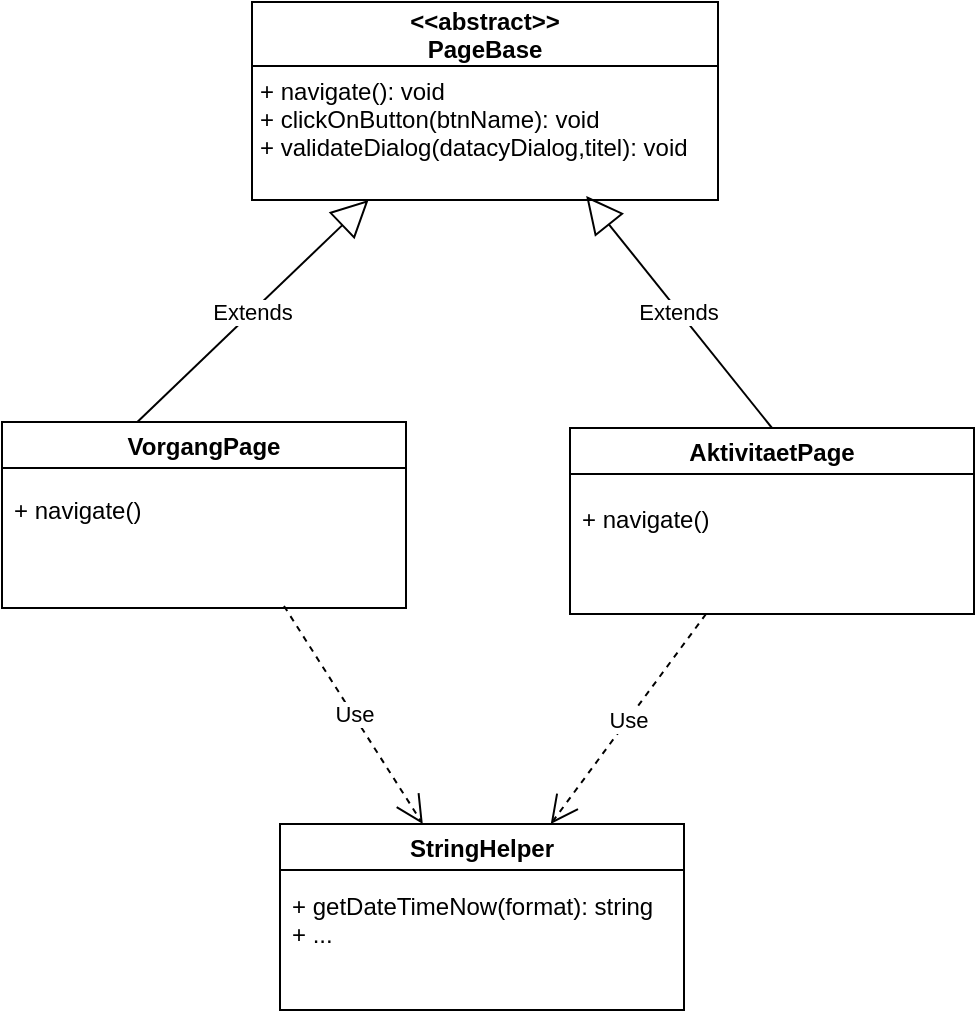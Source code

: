 <mxfile version="15.5.2" type="github">
  <diagram id="C5RBs43oDa-KdzZeNtuy" name="Page-1">
    <mxGraphModel dx="1422" dy="825" grid="0" gridSize="10" guides="1" tooltips="1" connect="1" arrows="1" fold="1" page="0" pageScale="1" pageWidth="827" pageHeight="1169" math="0" shadow="0">
      <root>
        <mxCell id="WIyWlLk6GJQsqaUBKTNV-0" />
        <mxCell id="WIyWlLk6GJQsqaUBKTNV-1" parent="WIyWlLk6GJQsqaUBKTNV-0" />
        <mxCell id="MHP6gsk1ETNUwMbNDgr5-0" value="&lt;&lt;abstract&gt;&gt;&#xa;PageBase" style="swimlane;startSize=32;fontSize=12;" vertex="1" parent="WIyWlLk6GJQsqaUBKTNV-1">
          <mxGeometry x="198" y="60" width="233" height="99" as="geometry">
            <mxRectangle x="230" y="87" width="84" height="23" as="alternateBounds" />
          </mxGeometry>
        </mxCell>
        <mxCell id="MHP6gsk1ETNUwMbNDgr5-15" value="+ navigate(): void&#xa;+ clickOnButton(btnName): void&#xa;+ validateDialog(datacyDialog,titel): void&#xa;&#xa;" style="text;strokeColor=none;fillColor=none;align=left;verticalAlign=top;spacingLeft=4;spacingRight=4;overflow=hidden;rotatable=0;points=[[0,0.5],[1,0.5]];portConstraint=eastwest;" vertex="1" parent="MHP6gsk1ETNUwMbNDgr5-0">
          <mxGeometry x="-2" y="31" width="231" height="66" as="geometry" />
        </mxCell>
        <mxCell id="MHP6gsk1ETNUwMbNDgr5-1" value="VorgangPage" style="swimlane;" vertex="1" parent="WIyWlLk6GJQsqaUBKTNV-1">
          <mxGeometry x="73" y="270" width="202" height="93" as="geometry" />
        </mxCell>
        <mxCell id="MHP6gsk1ETNUwMbNDgr5-16" value="+ navigate()" style="text;strokeColor=none;fillColor=none;align=left;verticalAlign=top;spacingLeft=4;spacingRight=4;overflow=hidden;rotatable=0;points=[[0,0.5],[1,0.5]];portConstraint=eastwest;" vertex="1" parent="MHP6gsk1ETNUwMbNDgr5-1">
          <mxGeometry y="30.5" width="202" height="38" as="geometry" />
        </mxCell>
        <mxCell id="MHP6gsk1ETNUwMbNDgr5-2" value="AktivitaetPage" style="swimlane;startSize=23;" vertex="1" parent="WIyWlLk6GJQsqaUBKTNV-1">
          <mxGeometry x="357" y="273" width="202" height="93" as="geometry" />
        </mxCell>
        <mxCell id="MHP6gsk1ETNUwMbNDgr5-17" value="+ navigate()" style="text;strokeColor=none;fillColor=none;align=left;verticalAlign=top;spacingLeft=4;spacingRight=4;overflow=hidden;rotatable=0;points=[[0,0.5],[1,0.5]];portConstraint=eastwest;" vertex="1" parent="MHP6gsk1ETNUwMbNDgr5-2">
          <mxGeometry y="32" width="202" height="38" as="geometry" />
        </mxCell>
        <mxCell id="MHP6gsk1ETNUwMbNDgr5-3" value="StringHelper" style="swimlane;" vertex="1" parent="WIyWlLk6GJQsqaUBKTNV-1">
          <mxGeometry x="212" y="471" width="202" height="93" as="geometry" />
        </mxCell>
        <mxCell id="MHP6gsk1ETNUwMbNDgr5-19" value="+ getDateTimeNow(format): string&#xa;+ ..." style="text;strokeColor=none;fillColor=none;align=left;verticalAlign=top;spacingLeft=4;spacingRight=4;overflow=hidden;rotatable=0;points=[[0,0.5],[1,0.5]];portConstraint=eastwest;" vertex="1" parent="MHP6gsk1ETNUwMbNDgr5-3">
          <mxGeometry y="27.5" width="202" height="38" as="geometry" />
        </mxCell>
        <mxCell id="MHP6gsk1ETNUwMbNDgr5-4" value="Extends" style="endArrow=block;endSize=16;endFill=0;html=1;rounded=0;entryX=0.25;entryY=1;entryDx=0;entryDy=0;exitX=0.335;exitY=0;exitDx=0;exitDy=0;exitPerimeter=0;" edge="1" parent="WIyWlLk6GJQsqaUBKTNV-1" source="MHP6gsk1ETNUwMbNDgr5-1" target="MHP6gsk1ETNUwMbNDgr5-0">
          <mxGeometry width="160" relative="1" as="geometry">
            <mxPoint x="332" y="422" as="sourcePoint" />
            <mxPoint x="492" y="422" as="targetPoint" />
          </mxGeometry>
        </mxCell>
        <mxCell id="MHP6gsk1ETNUwMbNDgr5-5" value="Extends" style="endArrow=block;endSize=16;endFill=0;html=1;rounded=0;exitX=0.5;exitY=0;exitDx=0;exitDy=0;entryX=0.732;entryY=1;entryDx=0;entryDy=0;entryPerimeter=0;" edge="1" parent="WIyWlLk6GJQsqaUBKTNV-1" source="MHP6gsk1ETNUwMbNDgr5-2" target="MHP6gsk1ETNUwMbNDgr5-15">
          <mxGeometry width="160" relative="1" as="geometry">
            <mxPoint x="448" y="247" as="sourcePoint" />
            <mxPoint x="370" y="180" as="targetPoint" />
          </mxGeometry>
        </mxCell>
        <mxCell id="MHP6gsk1ETNUwMbNDgr5-10" value="Use" style="endArrow=open;endSize=12;dashed=1;html=1;rounded=0;" edge="1" parent="WIyWlLk6GJQsqaUBKTNV-1" target="MHP6gsk1ETNUwMbNDgr5-3">
          <mxGeometry width="160" relative="1" as="geometry">
            <mxPoint x="425" y="366" as="sourcePoint" />
            <mxPoint x="492" y="422" as="targetPoint" />
          </mxGeometry>
        </mxCell>
        <mxCell id="MHP6gsk1ETNUwMbNDgr5-11" value="Use" style="endArrow=open;endSize=12;dashed=1;html=1;rounded=0;" edge="1" parent="WIyWlLk6GJQsqaUBKTNV-1" target="MHP6gsk1ETNUwMbNDgr5-3">
          <mxGeometry width="160" relative="1" as="geometry">
            <mxPoint x="214" y="362" as="sourcePoint" />
            <mxPoint x="624" y="422" as="targetPoint" />
          </mxGeometry>
        </mxCell>
      </root>
    </mxGraphModel>
  </diagram>
</mxfile>

